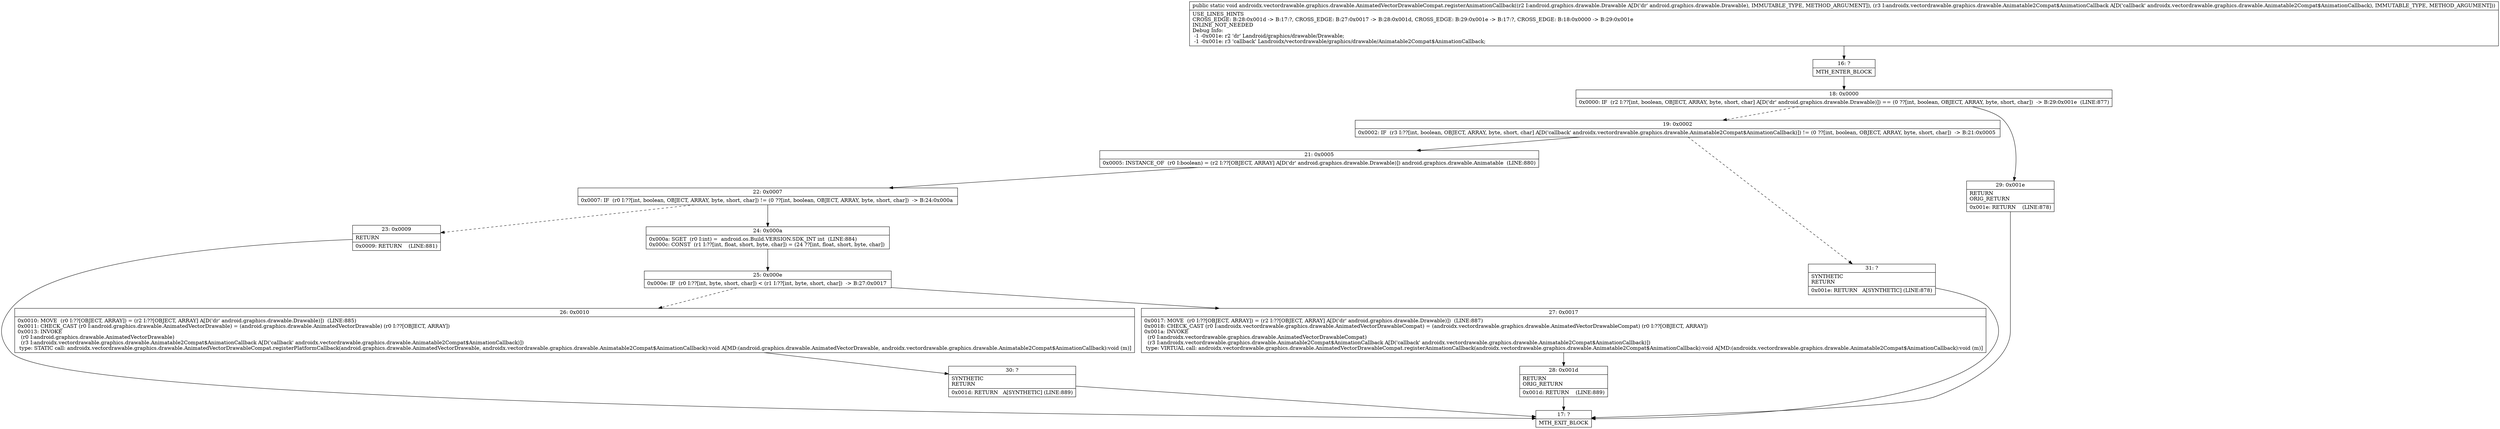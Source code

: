 digraph "CFG forandroidx.vectordrawable.graphics.drawable.AnimatedVectorDrawableCompat.registerAnimationCallback(Landroid\/graphics\/drawable\/Drawable;Landroidx\/vectordrawable\/graphics\/drawable\/Animatable2Compat$AnimationCallback;)V" {
Node_16 [shape=record,label="{16\:\ ?|MTH_ENTER_BLOCK\l}"];
Node_18 [shape=record,label="{18\:\ 0x0000|0x0000: IF  (r2 I:??[int, boolean, OBJECT, ARRAY, byte, short, char] A[D('dr' android.graphics.drawable.Drawable)]) == (0 ??[int, boolean, OBJECT, ARRAY, byte, short, char])  \-\> B:29:0x001e  (LINE:877)\l}"];
Node_19 [shape=record,label="{19\:\ 0x0002|0x0002: IF  (r3 I:??[int, boolean, OBJECT, ARRAY, byte, short, char] A[D('callback' androidx.vectordrawable.graphics.drawable.Animatable2Compat$AnimationCallback)]) != (0 ??[int, boolean, OBJECT, ARRAY, byte, short, char])  \-\> B:21:0x0005 \l}"];
Node_21 [shape=record,label="{21\:\ 0x0005|0x0005: INSTANCE_OF  (r0 I:boolean) = (r2 I:??[OBJECT, ARRAY] A[D('dr' android.graphics.drawable.Drawable)]) android.graphics.drawable.Animatable  (LINE:880)\l}"];
Node_22 [shape=record,label="{22\:\ 0x0007|0x0007: IF  (r0 I:??[int, boolean, OBJECT, ARRAY, byte, short, char]) != (0 ??[int, boolean, OBJECT, ARRAY, byte, short, char])  \-\> B:24:0x000a \l}"];
Node_23 [shape=record,label="{23\:\ 0x0009|RETURN\l|0x0009: RETURN    (LINE:881)\l}"];
Node_17 [shape=record,label="{17\:\ ?|MTH_EXIT_BLOCK\l}"];
Node_24 [shape=record,label="{24\:\ 0x000a|0x000a: SGET  (r0 I:int) =  android.os.Build.VERSION.SDK_INT int  (LINE:884)\l0x000c: CONST  (r1 I:??[int, float, short, byte, char]) = (24 ??[int, float, short, byte, char]) \l}"];
Node_25 [shape=record,label="{25\:\ 0x000e|0x000e: IF  (r0 I:??[int, byte, short, char]) \< (r1 I:??[int, byte, short, char])  \-\> B:27:0x0017 \l}"];
Node_26 [shape=record,label="{26\:\ 0x0010|0x0010: MOVE  (r0 I:??[OBJECT, ARRAY]) = (r2 I:??[OBJECT, ARRAY] A[D('dr' android.graphics.drawable.Drawable)])  (LINE:885)\l0x0011: CHECK_CAST (r0 I:android.graphics.drawable.AnimatedVectorDrawable) = (android.graphics.drawable.AnimatedVectorDrawable) (r0 I:??[OBJECT, ARRAY]) \l0x0013: INVOKE  \l  (r0 I:android.graphics.drawable.AnimatedVectorDrawable)\l  (r3 I:androidx.vectordrawable.graphics.drawable.Animatable2Compat$AnimationCallback A[D('callback' androidx.vectordrawable.graphics.drawable.Animatable2Compat$AnimationCallback)])\l type: STATIC call: androidx.vectordrawable.graphics.drawable.AnimatedVectorDrawableCompat.registerPlatformCallback(android.graphics.drawable.AnimatedVectorDrawable, androidx.vectordrawable.graphics.drawable.Animatable2Compat$AnimationCallback):void A[MD:(android.graphics.drawable.AnimatedVectorDrawable, androidx.vectordrawable.graphics.drawable.Animatable2Compat$AnimationCallback):void (m)]\l}"];
Node_30 [shape=record,label="{30\:\ ?|SYNTHETIC\lRETURN\l|0x001d: RETURN   A[SYNTHETIC] (LINE:889)\l}"];
Node_27 [shape=record,label="{27\:\ 0x0017|0x0017: MOVE  (r0 I:??[OBJECT, ARRAY]) = (r2 I:??[OBJECT, ARRAY] A[D('dr' android.graphics.drawable.Drawable)])  (LINE:887)\l0x0018: CHECK_CAST (r0 I:androidx.vectordrawable.graphics.drawable.AnimatedVectorDrawableCompat) = (androidx.vectordrawable.graphics.drawable.AnimatedVectorDrawableCompat) (r0 I:??[OBJECT, ARRAY]) \l0x001a: INVOKE  \l  (r0 I:androidx.vectordrawable.graphics.drawable.AnimatedVectorDrawableCompat)\l  (r3 I:androidx.vectordrawable.graphics.drawable.Animatable2Compat$AnimationCallback A[D('callback' androidx.vectordrawable.graphics.drawable.Animatable2Compat$AnimationCallback)])\l type: VIRTUAL call: androidx.vectordrawable.graphics.drawable.AnimatedVectorDrawableCompat.registerAnimationCallback(androidx.vectordrawable.graphics.drawable.Animatable2Compat$AnimationCallback):void A[MD:(androidx.vectordrawable.graphics.drawable.Animatable2Compat$AnimationCallback):void (m)]\l}"];
Node_28 [shape=record,label="{28\:\ 0x001d|RETURN\lORIG_RETURN\l|0x001d: RETURN    (LINE:889)\l}"];
Node_31 [shape=record,label="{31\:\ ?|SYNTHETIC\lRETURN\l|0x001e: RETURN   A[SYNTHETIC] (LINE:878)\l}"];
Node_29 [shape=record,label="{29\:\ 0x001e|RETURN\lORIG_RETURN\l|0x001e: RETURN    (LINE:878)\l}"];
MethodNode[shape=record,label="{public static void androidx.vectordrawable.graphics.drawable.AnimatedVectorDrawableCompat.registerAnimationCallback((r2 I:android.graphics.drawable.Drawable A[D('dr' android.graphics.drawable.Drawable), IMMUTABLE_TYPE, METHOD_ARGUMENT]), (r3 I:androidx.vectordrawable.graphics.drawable.Animatable2Compat$AnimationCallback A[D('callback' androidx.vectordrawable.graphics.drawable.Animatable2Compat$AnimationCallback), IMMUTABLE_TYPE, METHOD_ARGUMENT]))  | USE_LINES_HINTS\lCROSS_EDGE: B:28:0x001d \-\> B:17:?, CROSS_EDGE: B:27:0x0017 \-\> B:28:0x001d, CROSS_EDGE: B:29:0x001e \-\> B:17:?, CROSS_EDGE: B:18:0x0000 \-\> B:29:0x001e\lINLINE_NOT_NEEDED\lDebug Info:\l  \-1 \-0x001e: r2 'dr' Landroid\/graphics\/drawable\/Drawable;\l  \-1 \-0x001e: r3 'callback' Landroidx\/vectordrawable\/graphics\/drawable\/Animatable2Compat$AnimationCallback;\l}"];
MethodNode -> Node_16;Node_16 -> Node_18;
Node_18 -> Node_19[style=dashed];
Node_18 -> Node_29;
Node_19 -> Node_21;
Node_19 -> Node_31[style=dashed];
Node_21 -> Node_22;
Node_22 -> Node_23[style=dashed];
Node_22 -> Node_24;
Node_23 -> Node_17;
Node_24 -> Node_25;
Node_25 -> Node_26[style=dashed];
Node_25 -> Node_27;
Node_26 -> Node_30;
Node_30 -> Node_17;
Node_27 -> Node_28;
Node_28 -> Node_17;
Node_31 -> Node_17;
Node_29 -> Node_17;
}

